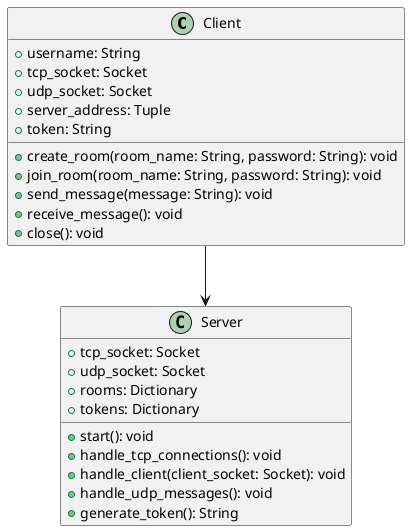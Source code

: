 @startuml
class Client {
  +username: String
  +tcp_socket: Socket
  +udp_socket: Socket
  +server_address: Tuple
  +token: String
  +create_room(room_name: String, password: String): void
  +join_room(room_name: String, password: String): void
  +send_message(message: String): void
  +receive_message(): void
  +close(): void
}

class Server {
  +tcp_socket: Socket
  +udp_socket: Socket
  +rooms: Dictionary
  +tokens: Dictionary
  +start(): void
  +handle_tcp_connections(): void
  +handle_client(client_socket: Socket): void
  +handle_udp_messages(): void
  +generate_token(): String
}

Client --> Server
@enduml
